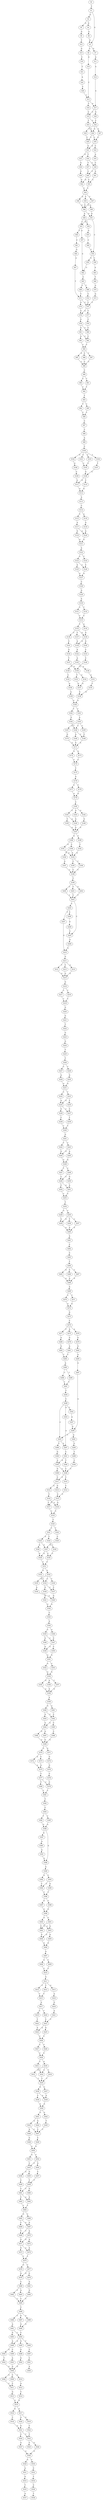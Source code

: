 strict digraph  {
	S0 -> S1 [ label = T ];
	S1 -> S2 [ label = G ];
	S1 -> S3 [ label = G ];
	S2 -> S4 [ label = G ];
	S2 -> S5 [ label = G ];
	S3 -> S6 [ label = C ];
	S3 -> S7 [ label = G ];
	S4 -> S8 [ label = A ];
	S5 -> S9 [ label = G ];
	S6 -> S10 [ label = G ];
	S7 -> S11 [ label = A ];
	S8 -> S3 [ label = G ];
	S9 -> S12 [ label = T ];
	S10 -> S13 [ label = C ];
	S11 -> S14 [ label = A ];
	S12 -> S15 [ label = G ];
	S13 -> S16 [ label = T ];
	S13 -> S17 [ label = A ];
	S14 -> S17 [ label = A ];
	S15 -> S18 [ label = C ];
	S16 -> S19 [ label = C ];
	S17 -> S20 [ label = G ];
	S17 -> S19 [ label = C ];
	S18 -> S21 [ label = C ];
	S19 -> S22 [ label = C ];
	S19 -> S23 [ label = T ];
	S20 -> S22 [ label = C ];
	S21 -> S24 [ label = A ];
	S22 -> S25 [ label = C ];
	S22 -> S26 [ label = G ];
	S22 -> S27 [ label = A ];
	S23 -> S26 [ label = G ];
	S24 -> S28 [ label = C ];
	S25 -> S29 [ label = T ];
	S26 -> S30 [ label = C ];
	S26 -> S29 [ label = T ];
	S27 -> S30 [ label = C ];
	S28 -> S13 [ label = C ];
	S29 -> S31 [ label = G ];
	S30 -> S32 [ label = C ];
	S30 -> S31 [ label = G ];
	S31 -> S33 [ label = G ];
	S31 -> S34 [ label = T ];
	S32 -> S35 [ label = A ];
	S33 -> S36 [ label = G ];
	S34 -> S37 [ label = T ];
	S34 -> S38 [ label = C ];
	S35 -> S38 [ label = C ];
	S36 -> S39 [ label = G ];
	S37 -> S40 [ label = C ];
	S38 -> S40 [ label = C ];
	S38 -> S41 [ label = A ];
	S39 -> S42 [ label = G ];
	S40 -> S42 [ label = G ];
	S40 -> S43 [ label = C ];
	S41 -> S43 [ label = C ];
	S42 -> S44 [ label = C ];
	S43 -> S44 [ label = C ];
	S44 -> S45 [ label = C ];
	S44 -> S46 [ label = G ];
	S44 -> S47 [ label = T ];
	S45 -> S48 [ label = G ];
	S45 -> S49 [ label = A ];
	S46 -> S48 [ label = G ];
	S47 -> S48 [ label = G ];
	S48 -> S50 [ label = A ];
	S48 -> S51 [ label = G ];
	S49 -> S51 [ label = G ];
	S50 -> S52 [ label = C ];
	S50 -> S53 [ label = T ];
	S51 -> S54 [ label = C ];
	S51 -> S53 [ label = T ];
	S52 -> S55 [ label = G ];
	S53 -> S56 [ label = T ];
	S53 -> S57 [ label = A ];
	S54 -> S58 [ label = C ];
	S54 -> S59 [ label = G ];
	S55 -> S60 [ label = C ];
	S56 -> S61 [ label = C ];
	S57 -> S62 [ label = G ];
	S58 -> S63 [ label = A ];
	S59 -> S62 [ label = G ];
	S60 -> S54 [ label = C ];
	S61 -> S64 [ label = G ];
	S62 -> S65 [ label = C ];
	S63 -> S66 [ label = T ];
	S64 -> S67 [ label = A ];
	S65 -> S68 [ label = T ];
	S65 -> S69 [ label = C ];
	S66 -> S70 [ label = G ];
	S67 -> S71 [ label = T ];
	S68 -> S72 [ label = C ];
	S69 -> S71 [ label = T ];
	S70 -> S73 [ label = G ];
	S71 -> S74 [ label = G ];
	S71 -> S75 [ label = C ];
	S72 -> S75 [ label = C ];
	S73 -> S75 [ label = C ];
	S74 -> S76 [ label = G ];
	S75 -> S76 [ label = G ];
	S75 -> S77 [ label = T ];
	S76 -> S78 [ label = G ];
	S77 -> S79 [ label = C ];
	S78 -> S80 [ label = C ];
	S78 -> S81 [ label = A ];
	S79 -> S80 [ label = C ];
	S80 -> S82 [ label = C ];
	S81 -> S83 [ label = A ];
	S81 -> S82 [ label = C ];
	S82 -> S84 [ label = T ];
	S83 -> S84 [ label = T ];
	S84 -> S85 [ label = G ];
	S84 -> S86 [ label = C ];
	S84 -> S87 [ label = T ];
	S85 -> S88 [ label = C ];
	S86 -> S88 [ label = C ];
	S87 -> S88 [ label = C ];
	S88 -> S89 [ label = C ];
	S89 -> S90 [ label = C ];
	S89 -> S91 [ label = T ];
	S90 -> S92 [ label = T ];
	S91 -> S92 [ label = T ];
	S92 -> S93 [ label = T ];
	S93 -> S94 [ label = T ];
	S93 -> S95 [ label = C ];
	S94 -> S96 [ label = T ];
	S95 -> S96 [ label = T ];
	S96 -> S97 [ label = C ];
	S97 -> S98 [ label = C ];
	S98 -> S99 [ label = A ];
	S99 -> S100 [ label = C ];
	S100 -> S101 [ label = C ];
	S100 -> S102 [ label = G ];
	S100 -> S103 [ label = A ];
	S100 -> S104 [ label = T ];
	S101 -> S105 [ label = C ];
	S102 -> S106 [ label = G ];
	S103 -> S105 [ label = C ];
	S104 -> S107 [ label = T ];
	S105 -> S108 [ label = G ];
	S106 -> S109 [ label = C ];
	S107 -> S108 [ label = G ];
	S108 -> S110 [ label = C ];
	S108 -> S111 [ label = G ];
	S109 -> S111 [ label = G ];
	S110 -> S112 [ label = G ];
	S111 -> S112 [ label = G ];
	S112 -> S113 [ label = A ];
	S113 -> S114 [ label = C ];
	S114 -> S115 [ label = C ];
	S114 -> S116 [ label = A ];
	S115 -> S117 [ label = A ];
	S116 -> S118 [ label = G ];
	S117 -> S119 [ label = G ];
	S117 -> S120 [ label = A ];
	S118 -> S120 [ label = A ];
	S119 -> S121 [ label = G ];
	S120 -> S121 [ label = G ];
	S121 -> S122 [ label = A ];
	S122 -> S123 [ label = C ];
	S122 -> S124 [ label = T ];
	S123 -> S125 [ label = A ];
	S123 -> S126 [ label = C ];
	S124 -> S126 [ label = C ];
	S125 -> S127 [ label = A ];
	S126 -> S127 [ label = A ];
	S127 -> S128 [ label = C ];
	S128 -> S129 [ label = G ];
	S129 -> S130 [ label = A ];
	S130 -> S131 [ label = C ];
	S130 -> S132 [ label = T ];
	S131 -> S133 [ label = C ];
	S132 -> S133 [ label = C ];
	S133 -> S134 [ label = G ];
	S133 -> S135 [ label = T ];
	S134 -> S136 [ label = G ];
	S135 -> S136 [ label = G ];
	S135 -> S137 [ label = T ];
	S135 -> S138 [ label = C ];
	S136 -> S139 [ label = A ];
	S136 -> S140 [ label = G ];
	S137 -> S139 [ label = A ];
	S138 -> S141 [ label = C ];
	S139 -> S142 [ label = A ];
	S140 -> S143 [ label = C ];
	S141 -> S144 [ label = G ];
	S142 -> S145 [ label = A ];
	S143 -> S146 [ label = C ];
	S144 -> S147 [ label = T ];
	S145 -> S148 [ label = A ];
	S145 -> S149 [ label = T ];
	S146 -> S150 [ label = G ];
	S147 -> S150 [ label = G ];
	S148 -> S151 [ label = A ];
	S149 -> S152 [ label = C ];
	S150 -> S153 [ label = T ];
	S150 -> S154 [ label = G ];
	S151 -> S155 [ label = C ];
	S152 -> S156 [ label = A ];
	S153 -> S157 [ label = G ];
	S154 -> S157 [ label = G ];
	S155 -> S158 [ label = G ];
	S156 -> S159 [ label = A ];
	S157 -> S158 [ label = G ];
	S158 -> S160 [ label = A ];
	S159 -> S160 [ label = A ];
	S160 -> S161 [ label = C ];
	S160 -> S162 [ label = T ];
	S161 -> S163 [ label = A ];
	S162 -> S164 [ label = G ];
	S163 -> S165 [ label = C ];
	S163 -> S166 [ label = T ];
	S163 -> S167 [ label = A ];
	S164 -> S166 [ label = T ];
	S165 -> S168 [ label = C ];
	S166 -> S168 [ label = C ];
	S166 -> S169 [ label = A ];
	S167 -> S170 [ label = G ];
	S168 -> S171 [ label = A ];
	S169 -> S171 [ label = A ];
	S170 -> S171 [ label = A ];
	S171 -> S172 [ label = G ];
	S171 -> S173 [ label = A ];
	S172 -> S174 [ label = C ];
	S173 -> S174 [ label = C ];
	S174 -> S175 [ label = T ];
	S175 -> S176 [ label = G ];
	S176 -> S177 [ label = C ];
	S176 -> S178 [ label = T ];
	S177 -> S179 [ label = G ];
	S178 -> S179 [ label = G ];
	S179 -> S180 [ label = C ];
	S180 -> S181 [ label = C ];
	S180 -> S182 [ label = G ];
	S180 -> S183 [ label = A ];
	S181 -> S184 [ label = A ];
	S181 -> S185 [ label = C ];
	S182 -> S186 [ label = G ];
	S183 -> S184 [ label = A ];
	S184 -> S187 [ label = A ];
	S185 -> S187 [ label = A ];
	S186 -> S187 [ label = A ];
	S187 -> S188 [ label = G ];
	S187 -> S189 [ label = C ];
	S188 -> S190 [ label = C ];
	S188 -> S191 [ label = A ];
	S189 -> S192 [ label = T ];
	S190 -> S193 [ label = A ];
	S190 -> S194 [ label = T ];
	S191 -> S193 [ label = A ];
	S192 -> S193 [ label = A ];
	S193 -> S195 [ label = C ];
	S193 -> S196 [ label = T ];
	S194 -> S197 [ label = G ];
	S195 -> S198 [ label = C ];
	S196 -> S198 [ label = C ];
	S197 -> S198 [ label = C ];
	S198 -> S199 [ label = T ];
	S199 -> S200 [ label = C ];
	S199 -> S201 [ label = T ];
	S199 -> S202 [ label = G ];
	S200 -> S203 [ label = T ];
	S201 -> S203 [ label = T ];
	S202 -> S203 [ label = T ];
	S203 -> S204 [ label = C ];
	S203 -> S205 [ label = C ];
	S204 -> S206 [ label = C ];
	S204 -> S207 [ label = T ];
	S205 -> S208 [ label = A ];
	S206 -> S209 [ label = G ];
	S207 -> S210 [ label = G ];
	S208 -> S210 [ label = G ];
	S209 -> S205 [ label = C ];
	S210 -> S211 [ label = G ];
	S211 -> S212 [ label = T ];
	S211 -> S213 [ label = C ];
	S211 -> S214 [ label = A ];
	S212 -> S215 [ label = G ];
	S213 -> S215 [ label = G ];
	S214 -> S215 [ label = G ];
	S215 -> S216 [ label = G ];
	S216 -> S217 [ label = C ];
	S216 -> S218 [ label = T ];
	S217 -> S219 [ label = T ];
	S218 -> S219 [ label = T ];
	S219 -> S220 [ label = G ];
	S220 -> S221 [ label = G ];
	S221 -> S222 [ label = T ];
	S222 -> S223 [ label = G ];
	S223 -> S224 [ label = G ];
	S224 -> S225 [ label = T ];
	S225 -> S226 [ label = T ];
	S226 -> S227 [ label = C ];
	S226 -> S228 [ label = T ];
	S227 -> S229 [ label = A ];
	S228 -> S230 [ label = G ];
	S229 -> S231 [ label = G ];
	S230 -> S231 [ label = G ];
	S231 -> S232 [ label = C ];
	S231 -> S233 [ label = T ];
	S232 -> S234 [ label = A ];
	S233 -> S235 [ label = T ];
	S233 -> S234 [ label = A ];
	S234 -> S236 [ label = G ];
	S234 -> S237 [ label = C ];
	S235 -> S237 [ label = C ];
	S236 -> S238 [ label = C ];
	S237 -> S239 [ label = T ];
	S238 -> S240 [ label = T ];
	S239 -> S240 [ label = T ];
	S240 -> S241 [ label = G ];
	S241 -> S242 [ label = T ];
	S241 -> S243 [ label = C ];
	S242 -> S244 [ label = G ];
	S243 -> S244 [ label = G ];
	S243 -> S245 [ label = A ];
	S244 -> S246 [ label = G ];
	S245 -> S246 [ label = G ];
	S246 -> S247 [ label = T ];
	S246 -> S248 [ label = C ];
	S247 -> S249 [ label = C ];
	S248 -> S250 [ label = G ];
	S248 -> S249 [ label = C ];
	S249 -> S251 [ label = A ];
	S249 -> S252 [ label = C ];
	S250 -> S251 [ label = A ];
	S251 -> S253 [ label = C ];
	S252 -> S253 [ label = C ];
	S253 -> S254 [ label = T ];
	S254 -> S255 [ label = C ];
	S254 -> S256 [ label = G ];
	S255 -> S257 [ label = C ];
	S255 -> S258 [ label = T ];
	S255 -> S259 [ label = G ];
	S256 -> S259 [ label = G ];
	S257 -> S260 [ label = A ];
	S258 -> S260 [ label = A ];
	S259 -> S260 [ label = A ];
	S260 -> S261 [ label = A ];
	S261 -> S262 [ label = C ];
	S262 -> S263 [ label = C ];
	S263 -> S264 [ label = T ];
	S264 -> S265 [ label = G ];
	S264 -> S266 [ label = C ];
	S264 -> S267 [ label = T ];
	S265 -> S268 [ label = A ];
	S266 -> S268 [ label = A ];
	S267 -> S268 [ label = A ];
	S268 -> S269 [ label = A ];
	S269 -> S270 [ label = C ];
	S269 -> S271 [ label = T ];
	S270 -> S272 [ label = G ];
	S271 -> S272 [ label = G ];
	S272 -> S273 [ label = G ];
	S273 -> S274 [ label = C ];
	S274 -> S275 [ label = A ];
	S274 -> S276 [ label = A ];
	S274 -> S277 [ label = C ];
	S275 -> S278 [ label = G ];
	S276 -> S279 [ label = G ];
	S277 -> S280 [ label = A ];
	S278 -> S281 [ label = A ];
	S279 -> S282 [ label = G ];
	S280 -> S283 [ label = G ];
	S281 -> S284 [ label = T ];
	S282 -> S285 [ label = A ];
	S283 -> S284 [ label = T ];
	S284 -> S286 [ label = A ];
	S285 -> S287 [ label = G ];
	S286 -> S288 [ label = C ];
	S286 -> S289 [ label = T ];
	S287 -> S290 [ label = G ];
	S288 -> S291 [ label = T ];
	S289 -> S291 [ label = T ];
	S290 -> S292 [ label = A ];
	S290 -> S293 [ label = C ];
	S291 -> S294 [ label = T ];
	S292 -> S295 [ label = G ];
	S293 -> S296 [ label = C ];
	S293 -> S297 [ label = A ];
	S294 -> S298 [ label = C ];
	S295 -> S299 [ label = T ];
	S296 -> S300 [ label = G ];
	S297 -> S301 [ label = C ];
	S298 -> S302 [ label = C ];
	S298 -> S303 [ label = G ];
	S298 -> S293 [ label = C ];
	S299 -> S304 [ label = C ];
	S300 -> S305 [ label = A ];
	S301 -> S305 [ label = A ];
	S301 -> S306 [ label = T ];
	S302 -> S307 [ label = A ];
	S303 -> S297 [ label = A ];
	S304 -> S308 [ label = C ];
	S305 -> S309 [ label = G ];
	S305 -> S308 [ label = C ];
	S306 -> S308 [ label = C ];
	S307 -> S290 [ label = G ];
	S308 -> S310 [ label = T ];
	S308 -> S311 [ label = C ];
	S309 -> S311 [ label = C ];
	S310 -> S312 [ label = C ];
	S311 -> S313 [ label = G ];
	S311 -> S314 [ label = A ];
	S312 -> S315 [ label = C ];
	S313 -> S315 [ label = C ];
	S314 -> S316 [ label = T ];
	S315 -> S317 [ label = T ];
	S315 -> S318 [ label = G ];
	S316 -> S318 [ label = G ];
	S316 -> S317 [ label = T ];
	S317 -> S319 [ label = C ];
	S318 -> S319 [ label = C ];
	S319 -> S320 [ label = C ];
	S320 -> S321 [ label = C ];
	S320 -> S322 [ label = T ];
	S321 -> S323 [ label = A ];
	S321 -> S324 [ label = T ];
	S322 -> S325 [ label = C ];
	S323 -> S326 [ label = A ];
	S323 -> S327 [ label = G ];
	S324 -> S328 [ label = C ];
	S325 -> S327 [ label = G ];
	S326 -> S329 [ label = G ];
	S327 -> S330 [ label = C ];
	S327 -> S329 [ label = G ];
	S328 -> S330 [ label = C ];
	S329 -> S331 [ label = C ];
	S330 -> S331 [ label = C ];
	S331 -> S332 [ label = A ];
	S331 -> S333 [ label = G ];
	S332 -> S334 [ label = C ];
	S332 -> S335 [ label = G ];
	S332 -> S336 [ label = T ];
	S333 -> S334 [ label = C ];
	S334 -> S337 [ label = C ];
	S334 -> S338 [ label = G ];
	S335 -> S339 [ label = A ];
	S336 -> S337 [ label = C ];
	S337 -> S340 [ label = G ];
	S338 -> S341 [ label = A ];
	S339 -> S340 [ label = G ];
	S340 -> S342 [ label = G ];
	S341 -> S342 [ label = G ];
	S342 -> S343 [ label = C ];
	S343 -> S344 [ label = A ];
	S344 -> S345 [ label = C ];
	S344 -> S346 [ label = G ];
	S345 -> S347 [ label = C ];
	S345 -> S348 [ label = G ];
	S346 -> S347 [ label = C ];
	S347 -> S349 [ label = A ];
	S347 -> S350 [ label = C ];
	S348 -> S349 [ label = A ];
	S349 -> S351 [ label = G ];
	S350 -> S351 [ label = G ];
	S351 -> S352 [ label = A ];
	S351 -> S353 [ label = C ];
	S352 -> S354 [ label = G ];
	S353 -> S354 [ label = G ];
	S354 -> S355 [ label = G ];
	S354 -> S356 [ label = A ];
	S354 -> S357 [ label = T ];
	S355 -> S358 [ label = A ];
	S356 -> S358 [ label = A ];
	S357 -> S358 [ label = A ];
	S358 -> S359 [ label = A ];
	S359 -> S360 [ label = G ];
	S359 -> S361 [ label = A ];
	S360 -> S362 [ label = C ];
	S360 -> S363 [ label = A ];
	S361 -> S362 [ label = C ];
	S362 -> S364 [ label = A ];
	S362 -> S365 [ label = C ];
	S363 -> S364 [ label = A ];
	S364 -> S366 [ label = G ];
	S364 -> S367 [ label = A ];
	S365 -> S368 [ label = C ];
	S366 -> S369 [ label = G ];
	S367 -> S369 [ label = G ];
	S368 -> S369 [ label = G ];
	S369 -> S370 [ label = G ];
	S369 -> S371 [ label = A ];
	S370 -> S372 [ label = A ];
	S370 -> S373 [ label = C ];
	S371 -> S374 [ label = G ];
	S372 -> S375 [ label = A ];
	S373 -> S375 [ label = A ];
	S374 -> S376 [ label = G ];
	S375 -> S377 [ label = T ];
	S376 -> S378 [ label = C ];
	S377 -> S379 [ label = C ];
	S377 -> S380 [ label = T ];
	S378 -> S379 [ label = C ];
	S379 -> S381 [ label = T ];
	S380 -> S381 [ label = T ];
	S381 -> S382 [ label = T ];
	S382 -> S383 [ label = C ];
	S383 -> S384 [ label = T ];
	S383 -> S385 [ label = C ];
	S384 -> S386 [ label = G ];
	S385 -> S386 [ label = G ];
	S386 -> S387 [ label = G ];
	S386 -> S388 [ label = G ];
	S387 -> S389 [ label = A ];
	S388 -> S390 [ label = A ];
	S389 -> S391 [ label = A ];
	S390 -> S392 [ label = G ];
	S390 -> S393 [ label = C ];
	S391 -> S388 [ label = G ];
	S392 -> S394 [ label = C ];
	S393 -> S395 [ label = G ];
	S393 -> S394 [ label = C ];
	S394 -> S396 [ label = T ];
	S395 -> S396 [ label = T ];
	S396 -> S397 [ label = G ];
	S396 -> S398 [ label = C ];
	S397 -> S399 [ label = G ];
	S398 -> S399 [ label = G ];
	S399 -> S400 [ label = A ];
	S399 -> S401 [ label = C ];
	S400 -> S402 [ label = G ];
	S400 -> S403 [ label = A ];
	S401 -> S403 [ label = A ];
	S401 -> S402 [ label = G ];
	S402 -> S404 [ label = G ];
	S403 -> S404 [ label = G ];
	S403 -> S405 [ label = A ];
	S404 -> S406 [ label = G ];
	S405 -> S406 [ label = G ];
	S406 -> S407 [ label = G ];
	S407 -> S408 [ label = A ];
	S407 -> S409 [ label = C ];
	S408 -> S410 [ label = C ];
	S409 -> S410 [ label = C ];
	S410 -> S411 [ label = G ];
	S411 -> S412 [ label = T ];
	S411 -> S413 [ label = G ];
	S411 -> S414 [ label = C ];
	S412 -> S415 [ label = T ];
	S413 -> S416 [ label = A ];
	S414 -> S415 [ label = T ];
	S415 -> S417 [ label = A ];
	S416 -> S418 [ label = G ];
	S417 -> S419 [ label = C ];
	S417 -> S420 [ label = T ];
	S418 -> S421 [ label = A ];
	S419 -> S422 [ label = T ];
	S420 -> S423 [ label = C ];
	S421 -> S423 [ label = C ];
	S422 -> S424 [ label = A ];
	S423 -> S425 [ label = G ];
	S423 -> S424 [ label = A ];
	S424 -> S426 [ label = C ];
	S425 -> S426 [ label = C ];
	S426 -> S427 [ label = C ];
	S426 -> S428 [ label = T ];
	S427 -> S429 [ label = C ];
	S428 -> S429 [ label = C ];
	S429 -> S430 [ label = G ];
	S429 -> S431 [ label = T ];
	S430 -> S432 [ label = C ];
	S430 -> S433 [ label = G ];
	S430 -> S434 [ label = T ];
	S431 -> S432 [ label = C ];
	S432 -> S435 [ label = T ];
	S433 -> S435 [ label = T ];
	S434 -> S435 [ label = T ];
	S435 -> S436 [ label = G ];
	S435 -> S437 [ label = C ];
	S436 -> S438 [ label = A ];
	S436 -> S439 [ label = C ];
	S437 -> S438 [ label = A ];
	S438 -> S440 [ label = A ];
	S439 -> S440 [ label = A ];
	S440 -> S441 [ label = G ];
	S440 -> S442 [ label = A ];
	S441 -> S443 [ label = A ];
	S441 -> S444 [ label = G ];
	S442 -> S445 [ label = T ];
	S443 -> S446 [ label = A ];
	S443 -> S447 [ label = C ];
	S444 -> S447 [ label = C ];
	S445 -> S447 [ label = C ];
	S446 -> S448 [ label = G ];
	S447 -> S449 [ label = C ];
	S448 -> S450 [ label = A ];
	S449 -> S450 [ label = A ];
	S450 -> S451 [ label = G ];
	S450 -> S452 [ label = C ];
	S451 -> S453 [ label = C ];
	S452 -> S454 [ label = G ];
	S452 -> S453 [ label = C ];
	S453 -> S455 [ label = G ];
	S453 -> S456 [ label = A ];
	S454 -> S457 [ label = C ];
	S455 -> S458 [ label = T ];
	S456 -> S459 [ label = C ];
	S457 -> S458 [ label = T ];
	S458 -> S460 [ label = G ];
	S458 -> S461 [ label = C ];
	S459 -> S461 [ label = C ];
	S460 -> S462 [ label = A ];
	S461 -> S463 [ label = C ];
	S461 -> S462 [ label = A ];
	S462 -> S464 [ label = T ];
	S463 -> S464 [ label = T ];
	S464 -> S465 [ label = G ];
	S464 -> S466 [ label = C ];
	S465 -> S467 [ label = A ];
	S465 -> S468 [ label = C ];
	S466 -> S467 [ label = A ];
	S467 -> S469 [ label = T ];
	S467 -> S470 [ label = A ];
	S468 -> S469 [ label = T ];
	S469 -> S471 [ label = G ];
	S470 -> S471 [ label = G ];
	S470 -> S472 [ label = A ];
	S471 -> S473 [ label = G ];
	S471 -> S474 [ label = A ];
	S472 -> S474 [ label = A ];
	S473 -> S475 [ label = T ];
	S474 -> S475 [ label = T ];
	S475 -> S476 [ label = G ];
	S475 -> S477 [ label = C ];
	S476 -> S478 [ label = G ];
	S477 -> S478 [ label = G ];
	S477 -> S479 [ label = C ];
	S478 -> S480 [ label = C ];
	S479 -> S481 [ label = A ];
	S480 -> S482 [ label = C ];
	S480 -> S483 [ label = A ];
	S481 -> S484 [ label = G ];
	S482 -> S485 [ label = C ];
	S483 -> S485 [ label = C ];
	S484 -> S485 [ label = C ];
	S485 -> S486 [ label = C ];
	S486 -> S487 [ label = G ];
	S486 -> S488 [ label = C ];
	S486 -> S489 [ label = A ];
	S487 -> S490 [ label = G ];
	S488 -> S491 [ label = A ];
	S489 -> S490 [ label = G ];
	S490 -> S492 [ label = C ];
	S491 -> S492 [ label = C ];
	S491 -> S493 [ label = G ];
	S492 -> S494 [ label = T ];
	S492 -> S495 [ label = G ];
	S492 -> S496 [ label = A ];
	S493 -> S496 [ label = A ];
	S494 -> S497 [ label = T ];
	S495 -> S498 [ label = G ];
	S496 -> S499 [ label = C ];
	S496 -> S500 [ label = A ];
	S497 -> S501 [ label = C ];
	S498 -> S502 [ label = G ];
	S499 -> S503 [ label = A ];
	S500 -> S504 [ label = T ];
	S501 -> S505 [ label = A ];
	S502 -> S506 [ label = G ];
	S503 -> S506 [ label = G ];
	S504 -> S506 [ label = G ];
	S506 -> S508 [ label = A ];
	S506 -> S509 [ label = C ];
	S506 -> S510 [ label = G ];
	S508 -> S511 [ label = C ];
	S509 -> S511 [ label = C ];
	S510 -> S512 [ label = A ];
	S511 -> S513 [ label = G ];
	S512 -> S514 [ label = T ];
	S513 -> S515 [ label = G ];
	S514 -> S515 [ label = G ];
	S515 -> S516 [ label = G ];
	S515 -> S517 [ label = A ];
	S516 -> S518 [ label = C ];
	S517 -> S519 [ label = G ];
	S517 -> S520 [ label = A ];
	S518 -> S521 [ label = G ];
	S519 -> S522 [ label = C ];
	S520 -> S521 [ label = G ];
	S521 -> S523 [ label = T ];
	S521 -> S524 [ label = C ];
	S522 -> S523 [ label = T ];
	S523 -> S525 [ label = C ];
	S523 -> S526 [ label = G ];
	S524 -> S527 [ label = A ];
	S526 -> S528 [ label = G ];
	S527 -> S528 [ label = G ];
	S528 -> S529 [ label = A ];
	S528 -> S530 [ label = C ];
	S529 -> S531 [ label = A ];
	S530 -> S532 [ label = C ];
	S531 -> S533 [ label = G ];
	S532 -> S534 [ label = T ];
	S533 -> S535 [ label = T ];
	S534 -> S536 [ label = C ];
	S535 -> S537 [ label = A ];
	S536 -> S538 [ label = T ];
}
